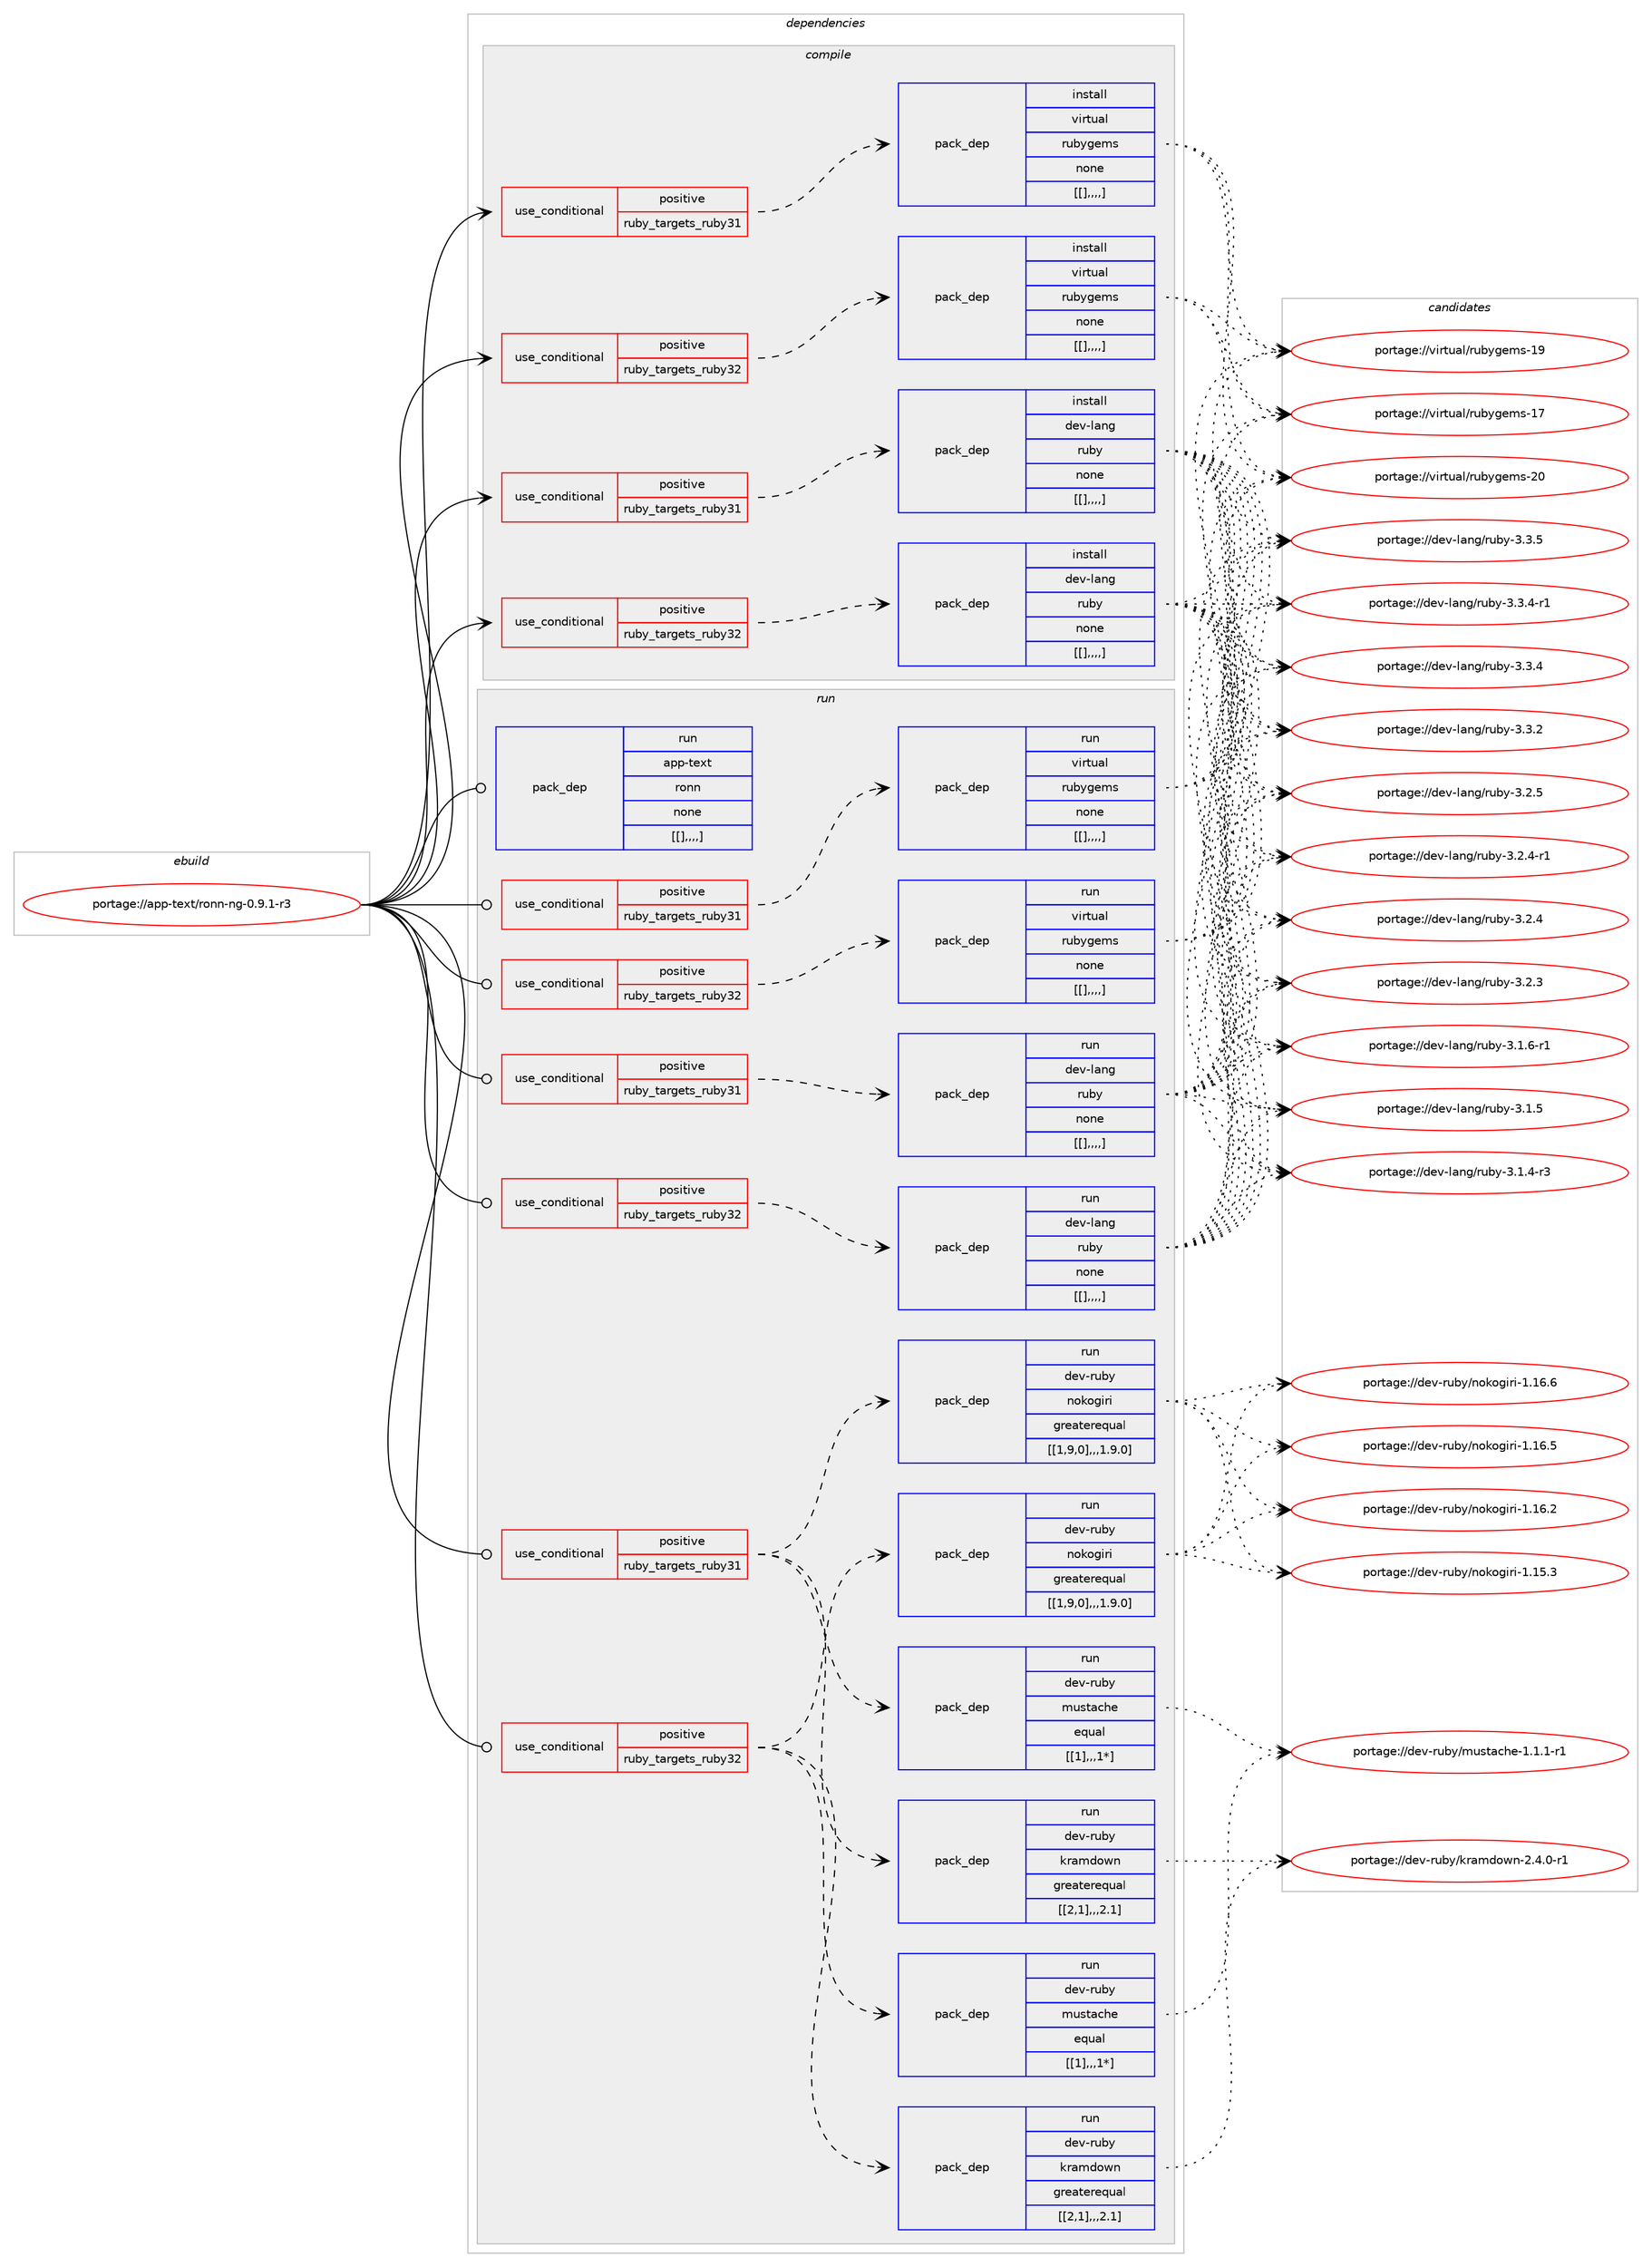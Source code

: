 digraph prolog {

# *************
# Graph options
# *************

newrank=true;
concentrate=true;
compound=true;
graph [rankdir=LR,fontname=Helvetica,fontsize=10,ranksep=1.5];#, ranksep=2.5, nodesep=0.2];
edge  [arrowhead=vee];
node  [fontname=Helvetica,fontsize=10];

# **********
# The ebuild
# **********

subgraph cluster_leftcol {
color=gray;
label=<<i>ebuild</i>>;
id [label="portage://app-text/ronn-ng-0.9.1-r3", color=red, width=4, href="../app-text/ronn-ng-0.9.1-r3.svg"];
}

# ****************
# The dependencies
# ****************

subgraph cluster_midcol {
color=gray;
label=<<i>dependencies</i>>;
subgraph cluster_compile {
fillcolor="#eeeeee";
style=filled;
label=<<i>compile</i>>;
subgraph cond17083 {
dependency61049 [label=<<TABLE BORDER="0" CELLBORDER="1" CELLSPACING="0" CELLPADDING="4"><TR><TD ROWSPAN="3" CELLPADDING="10">use_conditional</TD></TR><TR><TD>positive</TD></TR><TR><TD>ruby_targets_ruby31</TD></TR></TABLE>>, shape=none, color=red];
subgraph pack43391 {
dependency61065 [label=<<TABLE BORDER="0" CELLBORDER="1" CELLSPACING="0" CELLPADDING="4" WIDTH="220"><TR><TD ROWSPAN="6" CELLPADDING="30">pack_dep</TD></TR><TR><TD WIDTH="110">install</TD></TR><TR><TD>dev-lang</TD></TR><TR><TD>ruby</TD></TR><TR><TD>none</TD></TR><TR><TD>[[],,,,]</TD></TR></TABLE>>, shape=none, color=blue];
}
dependency61049:e -> dependency61065:w [weight=20,style="dashed",arrowhead="vee"];
}
id:e -> dependency61049:w [weight=20,style="solid",arrowhead="vee"];
subgraph cond17090 {
dependency61082 [label=<<TABLE BORDER="0" CELLBORDER="1" CELLSPACING="0" CELLPADDING="4"><TR><TD ROWSPAN="3" CELLPADDING="10">use_conditional</TD></TR><TR><TD>positive</TD></TR><TR><TD>ruby_targets_ruby31</TD></TR></TABLE>>, shape=none, color=red];
subgraph pack43425 {
dependency61115 [label=<<TABLE BORDER="0" CELLBORDER="1" CELLSPACING="0" CELLPADDING="4" WIDTH="220"><TR><TD ROWSPAN="6" CELLPADDING="30">pack_dep</TD></TR><TR><TD WIDTH="110">install</TD></TR><TR><TD>virtual</TD></TR><TR><TD>rubygems</TD></TR><TR><TD>none</TD></TR><TR><TD>[[],,,,]</TD></TR></TABLE>>, shape=none, color=blue];
}
dependency61082:e -> dependency61115:w [weight=20,style="dashed",arrowhead="vee"];
}
id:e -> dependency61082:w [weight=20,style="solid",arrowhead="vee"];
subgraph cond17106 {
dependency61146 [label=<<TABLE BORDER="0" CELLBORDER="1" CELLSPACING="0" CELLPADDING="4"><TR><TD ROWSPAN="3" CELLPADDING="10">use_conditional</TD></TR><TR><TD>positive</TD></TR><TR><TD>ruby_targets_ruby32</TD></TR></TABLE>>, shape=none, color=red];
subgraph pack43466 {
dependency61211 [label=<<TABLE BORDER="0" CELLBORDER="1" CELLSPACING="0" CELLPADDING="4" WIDTH="220"><TR><TD ROWSPAN="6" CELLPADDING="30">pack_dep</TD></TR><TR><TD WIDTH="110">install</TD></TR><TR><TD>dev-lang</TD></TR><TR><TD>ruby</TD></TR><TR><TD>none</TD></TR><TR><TD>[[],,,,]</TD></TR></TABLE>>, shape=none, color=blue];
}
dependency61146:e -> dependency61211:w [weight=20,style="dashed",arrowhead="vee"];
}
id:e -> dependency61146:w [weight=20,style="solid",arrowhead="vee"];
subgraph cond17138 {
dependency61257 [label=<<TABLE BORDER="0" CELLBORDER="1" CELLSPACING="0" CELLPADDING="4"><TR><TD ROWSPAN="3" CELLPADDING="10">use_conditional</TD></TR><TR><TD>positive</TD></TR><TR><TD>ruby_targets_ruby32</TD></TR></TABLE>>, shape=none, color=red];
subgraph pack43547 {
dependency61283 [label=<<TABLE BORDER="0" CELLBORDER="1" CELLSPACING="0" CELLPADDING="4" WIDTH="220"><TR><TD ROWSPAN="6" CELLPADDING="30">pack_dep</TD></TR><TR><TD WIDTH="110">install</TD></TR><TR><TD>virtual</TD></TR><TR><TD>rubygems</TD></TR><TR><TD>none</TD></TR><TR><TD>[[],,,,]</TD></TR></TABLE>>, shape=none, color=blue];
}
dependency61257:e -> dependency61283:w [weight=20,style="dashed",arrowhead="vee"];
}
id:e -> dependency61257:w [weight=20,style="solid",arrowhead="vee"];
}
subgraph cluster_compileandrun {
fillcolor="#eeeeee";
style=filled;
label=<<i>compile and run</i>>;
}
subgraph cluster_run {
fillcolor="#eeeeee";
style=filled;
label=<<i>run</i>>;
subgraph cond17147 {
dependency61301 [label=<<TABLE BORDER="0" CELLBORDER="1" CELLSPACING="0" CELLPADDING="4"><TR><TD ROWSPAN="3" CELLPADDING="10">use_conditional</TD></TR><TR><TD>positive</TD></TR><TR><TD>ruby_targets_ruby31</TD></TR></TABLE>>, shape=none, color=red];
subgraph pack43623 {
dependency61368 [label=<<TABLE BORDER="0" CELLBORDER="1" CELLSPACING="0" CELLPADDING="4" WIDTH="220"><TR><TD ROWSPAN="6" CELLPADDING="30">pack_dep</TD></TR><TR><TD WIDTH="110">run</TD></TR><TR><TD>dev-lang</TD></TR><TR><TD>ruby</TD></TR><TR><TD>none</TD></TR><TR><TD>[[],,,,]</TD></TR></TABLE>>, shape=none, color=blue];
}
dependency61301:e -> dependency61368:w [weight=20,style="dashed",arrowhead="vee"];
}
id:e -> dependency61301:w [weight=20,style="solid",arrowhead="odot"];
subgraph cond17176 {
dependency61423 [label=<<TABLE BORDER="0" CELLBORDER="1" CELLSPACING="0" CELLPADDING="4"><TR><TD ROWSPAN="3" CELLPADDING="10">use_conditional</TD></TR><TR><TD>positive</TD></TR><TR><TD>ruby_targets_ruby31</TD></TR></TABLE>>, shape=none, color=red];
subgraph pack43676 {
dependency61506 [label=<<TABLE BORDER="0" CELLBORDER="1" CELLSPACING="0" CELLPADDING="4" WIDTH="220"><TR><TD ROWSPAN="6" CELLPADDING="30">pack_dep</TD></TR><TR><TD WIDTH="110">run</TD></TR><TR><TD>dev-ruby</TD></TR><TR><TD>mustache</TD></TR><TR><TD>equal</TD></TR><TR><TD>[[1],,,1*]</TD></TR></TABLE>>, shape=none, color=blue];
}
dependency61423:e -> dependency61506:w [weight=20,style="dashed",arrowhead="vee"];
subgraph pack43738 {
dependency61509 [label=<<TABLE BORDER="0" CELLBORDER="1" CELLSPACING="0" CELLPADDING="4" WIDTH="220"><TR><TD ROWSPAN="6" CELLPADDING="30">pack_dep</TD></TR><TR><TD WIDTH="110">run</TD></TR><TR><TD>dev-ruby</TD></TR><TR><TD>kramdown</TD></TR><TR><TD>greaterequal</TD></TR><TR><TD>[[2,1],,,2.1]</TD></TR></TABLE>>, shape=none, color=blue];
}
dependency61423:e -> dependency61509:w [weight=20,style="dashed",arrowhead="vee"];
subgraph pack43741 {
dependency61555 [label=<<TABLE BORDER="0" CELLBORDER="1" CELLSPACING="0" CELLPADDING="4" WIDTH="220"><TR><TD ROWSPAN="6" CELLPADDING="30">pack_dep</TD></TR><TR><TD WIDTH="110">run</TD></TR><TR><TD>dev-ruby</TD></TR><TR><TD>nokogiri</TD></TR><TR><TD>greaterequal</TD></TR><TR><TD>[[1,9,0],,,1.9.0]</TD></TR></TABLE>>, shape=none, color=blue];
}
dependency61423:e -> dependency61555:w [weight=20,style="dashed",arrowhead="vee"];
}
id:e -> dependency61423:w [weight=20,style="solid",arrowhead="odot"];
subgraph cond17213 {
dependency61580 [label=<<TABLE BORDER="0" CELLBORDER="1" CELLSPACING="0" CELLPADDING="4"><TR><TD ROWSPAN="3" CELLPADDING="10">use_conditional</TD></TR><TR><TD>positive</TD></TR><TR><TD>ruby_targets_ruby31</TD></TR></TABLE>>, shape=none, color=red];
subgraph pack43786 {
dependency61581 [label=<<TABLE BORDER="0" CELLBORDER="1" CELLSPACING="0" CELLPADDING="4" WIDTH="220"><TR><TD ROWSPAN="6" CELLPADDING="30">pack_dep</TD></TR><TR><TD WIDTH="110">run</TD></TR><TR><TD>virtual</TD></TR><TR><TD>rubygems</TD></TR><TR><TD>none</TD></TR><TR><TD>[[],,,,]</TD></TR></TABLE>>, shape=none, color=blue];
}
dependency61580:e -> dependency61581:w [weight=20,style="dashed",arrowhead="vee"];
}
id:e -> dependency61580:w [weight=20,style="solid",arrowhead="odot"];
subgraph cond17218 {
dependency61585 [label=<<TABLE BORDER="0" CELLBORDER="1" CELLSPACING="0" CELLPADDING="4"><TR><TD ROWSPAN="3" CELLPADDING="10">use_conditional</TD></TR><TR><TD>positive</TD></TR><TR><TD>ruby_targets_ruby32</TD></TR></TABLE>>, shape=none, color=red];
subgraph pack43796 {
dependency61591 [label=<<TABLE BORDER="0" CELLBORDER="1" CELLSPACING="0" CELLPADDING="4" WIDTH="220"><TR><TD ROWSPAN="6" CELLPADDING="30">pack_dep</TD></TR><TR><TD WIDTH="110">run</TD></TR><TR><TD>dev-lang</TD></TR><TR><TD>ruby</TD></TR><TR><TD>none</TD></TR><TR><TD>[[],,,,]</TD></TR></TABLE>>, shape=none, color=blue];
}
dependency61585:e -> dependency61591:w [weight=20,style="dashed",arrowhead="vee"];
}
id:e -> dependency61585:w [weight=20,style="solid",arrowhead="odot"];
subgraph cond17226 {
dependency61636 [label=<<TABLE BORDER="0" CELLBORDER="1" CELLSPACING="0" CELLPADDING="4"><TR><TD ROWSPAN="3" CELLPADDING="10">use_conditional</TD></TR><TR><TD>positive</TD></TR><TR><TD>ruby_targets_ruby32</TD></TR></TABLE>>, shape=none, color=red];
subgraph pack43836 {
dependency61641 [label=<<TABLE BORDER="0" CELLBORDER="1" CELLSPACING="0" CELLPADDING="4" WIDTH="220"><TR><TD ROWSPAN="6" CELLPADDING="30">pack_dep</TD></TR><TR><TD WIDTH="110">run</TD></TR><TR><TD>dev-ruby</TD></TR><TR><TD>mustache</TD></TR><TR><TD>equal</TD></TR><TR><TD>[[1],,,1*]</TD></TR></TABLE>>, shape=none, color=blue];
}
dependency61636:e -> dependency61641:w [weight=20,style="dashed",arrowhead="vee"];
subgraph pack43858 {
dependency61661 [label=<<TABLE BORDER="0" CELLBORDER="1" CELLSPACING="0" CELLPADDING="4" WIDTH="220"><TR><TD ROWSPAN="6" CELLPADDING="30">pack_dep</TD></TR><TR><TD WIDTH="110">run</TD></TR><TR><TD>dev-ruby</TD></TR><TR><TD>kramdown</TD></TR><TR><TD>greaterequal</TD></TR><TR><TD>[[2,1],,,2.1]</TD></TR></TABLE>>, shape=none, color=blue];
}
dependency61636:e -> dependency61661:w [weight=20,style="dashed",arrowhead="vee"];
subgraph pack43902 {
dependency61721 [label=<<TABLE BORDER="0" CELLBORDER="1" CELLSPACING="0" CELLPADDING="4" WIDTH="220"><TR><TD ROWSPAN="6" CELLPADDING="30">pack_dep</TD></TR><TR><TD WIDTH="110">run</TD></TR><TR><TD>dev-ruby</TD></TR><TR><TD>nokogiri</TD></TR><TR><TD>greaterequal</TD></TR><TR><TD>[[1,9,0],,,1.9.0]</TD></TR></TABLE>>, shape=none, color=blue];
}
dependency61636:e -> dependency61721:w [weight=20,style="dashed",arrowhead="vee"];
}
id:e -> dependency61636:w [weight=20,style="solid",arrowhead="odot"];
subgraph cond17250 {
dependency61727 [label=<<TABLE BORDER="0" CELLBORDER="1" CELLSPACING="0" CELLPADDING="4"><TR><TD ROWSPAN="3" CELLPADDING="10">use_conditional</TD></TR><TR><TD>positive</TD></TR><TR><TD>ruby_targets_ruby32</TD></TR></TABLE>>, shape=none, color=red];
subgraph pack43911 {
dependency61732 [label=<<TABLE BORDER="0" CELLBORDER="1" CELLSPACING="0" CELLPADDING="4" WIDTH="220"><TR><TD ROWSPAN="6" CELLPADDING="30">pack_dep</TD></TR><TR><TD WIDTH="110">run</TD></TR><TR><TD>virtual</TD></TR><TR><TD>rubygems</TD></TR><TR><TD>none</TD></TR><TR><TD>[[],,,,]</TD></TR></TABLE>>, shape=none, color=blue];
}
dependency61727:e -> dependency61732:w [weight=20,style="dashed",arrowhead="vee"];
}
id:e -> dependency61727:w [weight=20,style="solid",arrowhead="odot"];
subgraph pack43928 {
dependency61838 [label=<<TABLE BORDER="0" CELLBORDER="1" CELLSPACING="0" CELLPADDING="4" WIDTH="220"><TR><TD ROWSPAN="6" CELLPADDING="30">pack_dep</TD></TR><TR><TD WIDTH="110">run</TD></TR><TR><TD>app-text</TD></TR><TR><TD>ronn</TD></TR><TR><TD>none</TD></TR><TR><TD>[[],,,,]</TD></TR></TABLE>>, shape=none, color=blue];
}
id:e -> dependency61838:w [weight=20,style="solid",arrowhead="odot"];
}
}

# **************
# The candidates
# **************

subgraph cluster_choices {
rank=same;
color=gray;
label=<<i>candidates</i>>;

subgraph choice42374 {
color=black;
nodesep=1;
choice10010111845108971101034711411798121455146514653 [label="portage://dev-lang/ruby-3.3.5", color=red, width=4,href="../dev-lang/ruby-3.3.5.svg"];
choice100101118451089711010347114117981214551465146524511449 [label="portage://dev-lang/ruby-3.3.4-r1", color=red, width=4,href="../dev-lang/ruby-3.3.4-r1.svg"];
choice10010111845108971101034711411798121455146514652 [label="portage://dev-lang/ruby-3.3.4", color=red, width=4,href="../dev-lang/ruby-3.3.4.svg"];
choice10010111845108971101034711411798121455146514650 [label="portage://dev-lang/ruby-3.3.2", color=red, width=4,href="../dev-lang/ruby-3.3.2.svg"];
choice10010111845108971101034711411798121455146504653 [label="portage://dev-lang/ruby-3.2.5", color=red, width=4,href="../dev-lang/ruby-3.2.5.svg"];
choice100101118451089711010347114117981214551465046524511449 [label="portage://dev-lang/ruby-3.2.4-r1", color=red, width=4,href="../dev-lang/ruby-3.2.4-r1.svg"];
choice10010111845108971101034711411798121455146504652 [label="portage://dev-lang/ruby-3.2.4", color=red, width=4,href="../dev-lang/ruby-3.2.4.svg"];
choice10010111845108971101034711411798121455146504651 [label="portage://dev-lang/ruby-3.2.3", color=red, width=4,href="../dev-lang/ruby-3.2.3.svg"];
choice100101118451089711010347114117981214551464946544511449 [label="portage://dev-lang/ruby-3.1.6-r1", color=red, width=4,href="../dev-lang/ruby-3.1.6-r1.svg"];
choice10010111845108971101034711411798121455146494653 [label="portage://dev-lang/ruby-3.1.5", color=red, width=4,href="../dev-lang/ruby-3.1.5.svg"];
choice100101118451089711010347114117981214551464946524511451 [label="portage://dev-lang/ruby-3.1.4-r3", color=red, width=4,href="../dev-lang/ruby-3.1.4-r3.svg"];
dependency61065:e -> choice10010111845108971101034711411798121455146514653:w [style=dotted,weight="100"];
dependency61065:e -> choice100101118451089711010347114117981214551465146524511449:w [style=dotted,weight="100"];
dependency61065:e -> choice10010111845108971101034711411798121455146514652:w [style=dotted,weight="100"];
dependency61065:e -> choice10010111845108971101034711411798121455146514650:w [style=dotted,weight="100"];
dependency61065:e -> choice10010111845108971101034711411798121455146504653:w [style=dotted,weight="100"];
dependency61065:e -> choice100101118451089711010347114117981214551465046524511449:w [style=dotted,weight="100"];
dependency61065:e -> choice10010111845108971101034711411798121455146504652:w [style=dotted,weight="100"];
dependency61065:e -> choice10010111845108971101034711411798121455146504651:w [style=dotted,weight="100"];
dependency61065:e -> choice100101118451089711010347114117981214551464946544511449:w [style=dotted,weight="100"];
dependency61065:e -> choice10010111845108971101034711411798121455146494653:w [style=dotted,weight="100"];
dependency61065:e -> choice100101118451089711010347114117981214551464946524511451:w [style=dotted,weight="100"];
}
subgraph choice42397 {
color=black;
nodesep=1;
choice118105114116117971084711411798121103101109115455048 [label="portage://virtual/rubygems-20", color=red, width=4,href="../virtual/rubygems-20.svg"];
choice118105114116117971084711411798121103101109115454957 [label="portage://virtual/rubygems-19", color=red, width=4,href="../virtual/rubygems-19.svg"];
choice118105114116117971084711411798121103101109115454955 [label="portage://virtual/rubygems-17", color=red, width=4,href="../virtual/rubygems-17.svg"];
dependency61115:e -> choice118105114116117971084711411798121103101109115455048:w [style=dotted,weight="100"];
dependency61115:e -> choice118105114116117971084711411798121103101109115454957:w [style=dotted,weight="100"];
dependency61115:e -> choice118105114116117971084711411798121103101109115454955:w [style=dotted,weight="100"];
}
subgraph choice42399 {
color=black;
nodesep=1;
choice10010111845108971101034711411798121455146514653 [label="portage://dev-lang/ruby-3.3.5", color=red, width=4,href="../dev-lang/ruby-3.3.5.svg"];
choice100101118451089711010347114117981214551465146524511449 [label="portage://dev-lang/ruby-3.3.4-r1", color=red, width=4,href="../dev-lang/ruby-3.3.4-r1.svg"];
choice10010111845108971101034711411798121455146514652 [label="portage://dev-lang/ruby-3.3.4", color=red, width=4,href="../dev-lang/ruby-3.3.4.svg"];
choice10010111845108971101034711411798121455146514650 [label="portage://dev-lang/ruby-3.3.2", color=red, width=4,href="../dev-lang/ruby-3.3.2.svg"];
choice10010111845108971101034711411798121455146504653 [label="portage://dev-lang/ruby-3.2.5", color=red, width=4,href="../dev-lang/ruby-3.2.5.svg"];
choice100101118451089711010347114117981214551465046524511449 [label="portage://dev-lang/ruby-3.2.4-r1", color=red, width=4,href="../dev-lang/ruby-3.2.4-r1.svg"];
choice10010111845108971101034711411798121455146504652 [label="portage://dev-lang/ruby-3.2.4", color=red, width=4,href="../dev-lang/ruby-3.2.4.svg"];
choice10010111845108971101034711411798121455146504651 [label="portage://dev-lang/ruby-3.2.3", color=red, width=4,href="../dev-lang/ruby-3.2.3.svg"];
choice100101118451089711010347114117981214551464946544511449 [label="portage://dev-lang/ruby-3.1.6-r1", color=red, width=4,href="../dev-lang/ruby-3.1.6-r1.svg"];
choice10010111845108971101034711411798121455146494653 [label="portage://dev-lang/ruby-3.1.5", color=red, width=4,href="../dev-lang/ruby-3.1.5.svg"];
choice100101118451089711010347114117981214551464946524511451 [label="portage://dev-lang/ruby-3.1.4-r3", color=red, width=4,href="../dev-lang/ruby-3.1.4-r3.svg"];
dependency61211:e -> choice10010111845108971101034711411798121455146514653:w [style=dotted,weight="100"];
dependency61211:e -> choice100101118451089711010347114117981214551465146524511449:w [style=dotted,weight="100"];
dependency61211:e -> choice10010111845108971101034711411798121455146514652:w [style=dotted,weight="100"];
dependency61211:e -> choice10010111845108971101034711411798121455146514650:w [style=dotted,weight="100"];
dependency61211:e -> choice10010111845108971101034711411798121455146504653:w [style=dotted,weight="100"];
dependency61211:e -> choice100101118451089711010347114117981214551465046524511449:w [style=dotted,weight="100"];
dependency61211:e -> choice10010111845108971101034711411798121455146504652:w [style=dotted,weight="100"];
dependency61211:e -> choice10010111845108971101034711411798121455146504651:w [style=dotted,weight="100"];
dependency61211:e -> choice100101118451089711010347114117981214551464946544511449:w [style=dotted,weight="100"];
dependency61211:e -> choice10010111845108971101034711411798121455146494653:w [style=dotted,weight="100"];
dependency61211:e -> choice100101118451089711010347114117981214551464946524511451:w [style=dotted,weight="100"];
}
subgraph choice42420 {
color=black;
nodesep=1;
choice118105114116117971084711411798121103101109115455048 [label="portage://virtual/rubygems-20", color=red, width=4,href="../virtual/rubygems-20.svg"];
choice118105114116117971084711411798121103101109115454957 [label="portage://virtual/rubygems-19", color=red, width=4,href="../virtual/rubygems-19.svg"];
choice118105114116117971084711411798121103101109115454955 [label="portage://virtual/rubygems-17", color=red, width=4,href="../virtual/rubygems-17.svg"];
dependency61283:e -> choice118105114116117971084711411798121103101109115455048:w [style=dotted,weight="100"];
dependency61283:e -> choice118105114116117971084711411798121103101109115454957:w [style=dotted,weight="100"];
dependency61283:e -> choice118105114116117971084711411798121103101109115454955:w [style=dotted,weight="100"];
}
subgraph choice42430 {
color=black;
nodesep=1;
choice10010111845108971101034711411798121455146514653 [label="portage://dev-lang/ruby-3.3.5", color=red, width=4,href="../dev-lang/ruby-3.3.5.svg"];
choice100101118451089711010347114117981214551465146524511449 [label="portage://dev-lang/ruby-3.3.4-r1", color=red, width=4,href="../dev-lang/ruby-3.3.4-r1.svg"];
choice10010111845108971101034711411798121455146514652 [label="portage://dev-lang/ruby-3.3.4", color=red, width=4,href="../dev-lang/ruby-3.3.4.svg"];
choice10010111845108971101034711411798121455146514650 [label="portage://dev-lang/ruby-3.3.2", color=red, width=4,href="../dev-lang/ruby-3.3.2.svg"];
choice10010111845108971101034711411798121455146504653 [label="portage://dev-lang/ruby-3.2.5", color=red, width=4,href="../dev-lang/ruby-3.2.5.svg"];
choice100101118451089711010347114117981214551465046524511449 [label="portage://dev-lang/ruby-3.2.4-r1", color=red, width=4,href="../dev-lang/ruby-3.2.4-r1.svg"];
choice10010111845108971101034711411798121455146504652 [label="portage://dev-lang/ruby-3.2.4", color=red, width=4,href="../dev-lang/ruby-3.2.4.svg"];
choice10010111845108971101034711411798121455146504651 [label="portage://dev-lang/ruby-3.2.3", color=red, width=4,href="../dev-lang/ruby-3.2.3.svg"];
choice100101118451089711010347114117981214551464946544511449 [label="portage://dev-lang/ruby-3.1.6-r1", color=red, width=4,href="../dev-lang/ruby-3.1.6-r1.svg"];
choice10010111845108971101034711411798121455146494653 [label="portage://dev-lang/ruby-3.1.5", color=red, width=4,href="../dev-lang/ruby-3.1.5.svg"];
choice100101118451089711010347114117981214551464946524511451 [label="portage://dev-lang/ruby-3.1.4-r3", color=red, width=4,href="../dev-lang/ruby-3.1.4-r3.svg"];
dependency61368:e -> choice10010111845108971101034711411798121455146514653:w [style=dotted,weight="100"];
dependency61368:e -> choice100101118451089711010347114117981214551465146524511449:w [style=dotted,weight="100"];
dependency61368:e -> choice10010111845108971101034711411798121455146514652:w [style=dotted,weight="100"];
dependency61368:e -> choice10010111845108971101034711411798121455146514650:w [style=dotted,weight="100"];
dependency61368:e -> choice10010111845108971101034711411798121455146504653:w [style=dotted,weight="100"];
dependency61368:e -> choice100101118451089711010347114117981214551465046524511449:w [style=dotted,weight="100"];
dependency61368:e -> choice10010111845108971101034711411798121455146504652:w [style=dotted,weight="100"];
dependency61368:e -> choice10010111845108971101034711411798121455146504651:w [style=dotted,weight="100"];
dependency61368:e -> choice100101118451089711010347114117981214551464946544511449:w [style=dotted,weight="100"];
dependency61368:e -> choice10010111845108971101034711411798121455146494653:w [style=dotted,weight="100"];
dependency61368:e -> choice100101118451089711010347114117981214551464946524511451:w [style=dotted,weight="100"];
}
subgraph choice42439 {
color=black;
nodesep=1;
choice10010111845114117981214710911711511697991041014549464946494511449 [label="portage://dev-ruby/mustache-1.1.1-r1", color=red, width=4,href="../dev-ruby/mustache-1.1.1-r1.svg"];
dependency61506:e -> choice10010111845114117981214710911711511697991041014549464946494511449:w [style=dotted,weight="100"];
}
subgraph choice42462 {
color=black;
nodesep=1;
choice100101118451141179812147107114971091001111191104550465246484511449 [label="portage://dev-ruby/kramdown-2.4.0-r1", color=red, width=4,href="../dev-ruby/kramdown-2.4.0-r1.svg"];
dependency61509:e -> choice100101118451141179812147107114971091001111191104550465246484511449:w [style=dotted,weight="100"];
}
subgraph choice42464 {
color=black;
nodesep=1;
choice10010111845114117981214711011110711110310511410545494649544654 [label="portage://dev-ruby/nokogiri-1.16.6", color=red, width=4,href="../dev-ruby/nokogiri-1.16.6.svg"];
choice10010111845114117981214711011110711110310511410545494649544653 [label="portage://dev-ruby/nokogiri-1.16.5", color=red, width=4,href="../dev-ruby/nokogiri-1.16.5.svg"];
choice10010111845114117981214711011110711110310511410545494649544650 [label="portage://dev-ruby/nokogiri-1.16.2", color=red, width=4,href="../dev-ruby/nokogiri-1.16.2.svg"];
choice10010111845114117981214711011110711110310511410545494649534651 [label="portage://dev-ruby/nokogiri-1.15.3", color=red, width=4,href="../dev-ruby/nokogiri-1.15.3.svg"];
dependency61555:e -> choice10010111845114117981214711011110711110310511410545494649544654:w [style=dotted,weight="100"];
dependency61555:e -> choice10010111845114117981214711011110711110310511410545494649544653:w [style=dotted,weight="100"];
dependency61555:e -> choice10010111845114117981214711011110711110310511410545494649544650:w [style=dotted,weight="100"];
dependency61555:e -> choice10010111845114117981214711011110711110310511410545494649534651:w [style=dotted,weight="100"];
}
subgraph choice42469 {
color=black;
nodesep=1;
choice118105114116117971084711411798121103101109115455048 [label="portage://virtual/rubygems-20", color=red, width=4,href="../virtual/rubygems-20.svg"];
choice118105114116117971084711411798121103101109115454957 [label="portage://virtual/rubygems-19", color=red, width=4,href="../virtual/rubygems-19.svg"];
choice118105114116117971084711411798121103101109115454955 [label="portage://virtual/rubygems-17", color=red, width=4,href="../virtual/rubygems-17.svg"];
dependency61581:e -> choice118105114116117971084711411798121103101109115455048:w [style=dotted,weight="100"];
dependency61581:e -> choice118105114116117971084711411798121103101109115454957:w [style=dotted,weight="100"];
dependency61581:e -> choice118105114116117971084711411798121103101109115454955:w [style=dotted,weight="100"];
}
subgraph choice42474 {
color=black;
nodesep=1;
choice10010111845108971101034711411798121455146514653 [label="portage://dev-lang/ruby-3.3.5", color=red, width=4,href="../dev-lang/ruby-3.3.5.svg"];
choice100101118451089711010347114117981214551465146524511449 [label="portage://dev-lang/ruby-3.3.4-r1", color=red, width=4,href="../dev-lang/ruby-3.3.4-r1.svg"];
choice10010111845108971101034711411798121455146514652 [label="portage://dev-lang/ruby-3.3.4", color=red, width=4,href="../dev-lang/ruby-3.3.4.svg"];
choice10010111845108971101034711411798121455146514650 [label="portage://dev-lang/ruby-3.3.2", color=red, width=4,href="../dev-lang/ruby-3.3.2.svg"];
choice10010111845108971101034711411798121455146504653 [label="portage://dev-lang/ruby-3.2.5", color=red, width=4,href="../dev-lang/ruby-3.2.5.svg"];
choice100101118451089711010347114117981214551465046524511449 [label="portage://dev-lang/ruby-3.2.4-r1", color=red, width=4,href="../dev-lang/ruby-3.2.4-r1.svg"];
choice10010111845108971101034711411798121455146504652 [label="portage://dev-lang/ruby-3.2.4", color=red, width=4,href="../dev-lang/ruby-3.2.4.svg"];
choice10010111845108971101034711411798121455146504651 [label="portage://dev-lang/ruby-3.2.3", color=red, width=4,href="../dev-lang/ruby-3.2.3.svg"];
choice100101118451089711010347114117981214551464946544511449 [label="portage://dev-lang/ruby-3.1.6-r1", color=red, width=4,href="../dev-lang/ruby-3.1.6-r1.svg"];
choice10010111845108971101034711411798121455146494653 [label="portage://dev-lang/ruby-3.1.5", color=red, width=4,href="../dev-lang/ruby-3.1.5.svg"];
choice100101118451089711010347114117981214551464946524511451 [label="portage://dev-lang/ruby-3.1.4-r3", color=red, width=4,href="../dev-lang/ruby-3.1.4-r3.svg"];
dependency61591:e -> choice10010111845108971101034711411798121455146514653:w [style=dotted,weight="100"];
dependency61591:e -> choice100101118451089711010347114117981214551465146524511449:w [style=dotted,weight="100"];
dependency61591:e -> choice10010111845108971101034711411798121455146514652:w [style=dotted,weight="100"];
dependency61591:e -> choice10010111845108971101034711411798121455146514650:w [style=dotted,weight="100"];
dependency61591:e -> choice10010111845108971101034711411798121455146504653:w [style=dotted,weight="100"];
dependency61591:e -> choice100101118451089711010347114117981214551465046524511449:w [style=dotted,weight="100"];
dependency61591:e -> choice10010111845108971101034711411798121455146504652:w [style=dotted,weight="100"];
dependency61591:e -> choice10010111845108971101034711411798121455146504651:w [style=dotted,weight="100"];
dependency61591:e -> choice100101118451089711010347114117981214551464946544511449:w [style=dotted,weight="100"];
dependency61591:e -> choice10010111845108971101034711411798121455146494653:w [style=dotted,weight="100"];
dependency61591:e -> choice100101118451089711010347114117981214551464946524511451:w [style=dotted,weight="100"];
}
subgraph choice42509 {
color=black;
nodesep=1;
choice10010111845114117981214710911711511697991041014549464946494511449 [label="portage://dev-ruby/mustache-1.1.1-r1", color=red, width=4,href="../dev-ruby/mustache-1.1.1-r1.svg"];
dependency61641:e -> choice10010111845114117981214710911711511697991041014549464946494511449:w [style=dotted,weight="100"];
}
subgraph choice42513 {
color=black;
nodesep=1;
choice100101118451141179812147107114971091001111191104550465246484511449 [label="portage://dev-ruby/kramdown-2.4.0-r1", color=red, width=4,href="../dev-ruby/kramdown-2.4.0-r1.svg"];
dependency61661:e -> choice100101118451141179812147107114971091001111191104550465246484511449:w [style=dotted,weight="100"];
}
subgraph choice42567 {
color=black;
nodesep=1;
choice10010111845114117981214711011110711110310511410545494649544654 [label="portage://dev-ruby/nokogiri-1.16.6", color=red, width=4,href="../dev-ruby/nokogiri-1.16.6.svg"];
choice10010111845114117981214711011110711110310511410545494649544653 [label="portage://dev-ruby/nokogiri-1.16.5", color=red, width=4,href="../dev-ruby/nokogiri-1.16.5.svg"];
choice10010111845114117981214711011110711110310511410545494649544650 [label="portage://dev-ruby/nokogiri-1.16.2", color=red, width=4,href="../dev-ruby/nokogiri-1.16.2.svg"];
choice10010111845114117981214711011110711110310511410545494649534651 [label="portage://dev-ruby/nokogiri-1.15.3", color=red, width=4,href="../dev-ruby/nokogiri-1.15.3.svg"];
dependency61721:e -> choice10010111845114117981214711011110711110310511410545494649544654:w [style=dotted,weight="100"];
dependency61721:e -> choice10010111845114117981214711011110711110310511410545494649544653:w [style=dotted,weight="100"];
dependency61721:e -> choice10010111845114117981214711011110711110310511410545494649544650:w [style=dotted,weight="100"];
dependency61721:e -> choice10010111845114117981214711011110711110310511410545494649534651:w [style=dotted,weight="100"];
}
subgraph choice42582 {
color=black;
nodesep=1;
choice118105114116117971084711411798121103101109115455048 [label="portage://virtual/rubygems-20", color=red, width=4,href="../virtual/rubygems-20.svg"];
choice118105114116117971084711411798121103101109115454957 [label="portage://virtual/rubygems-19", color=red, width=4,href="../virtual/rubygems-19.svg"];
choice118105114116117971084711411798121103101109115454955 [label="portage://virtual/rubygems-17", color=red, width=4,href="../virtual/rubygems-17.svg"];
dependency61732:e -> choice118105114116117971084711411798121103101109115455048:w [style=dotted,weight="100"];
dependency61732:e -> choice118105114116117971084711411798121103101109115454957:w [style=dotted,weight="100"];
dependency61732:e -> choice118105114116117971084711411798121103101109115454955:w [style=dotted,weight="100"];
}
subgraph choice42587 {
color=black;
nodesep=1;
}
}

}
